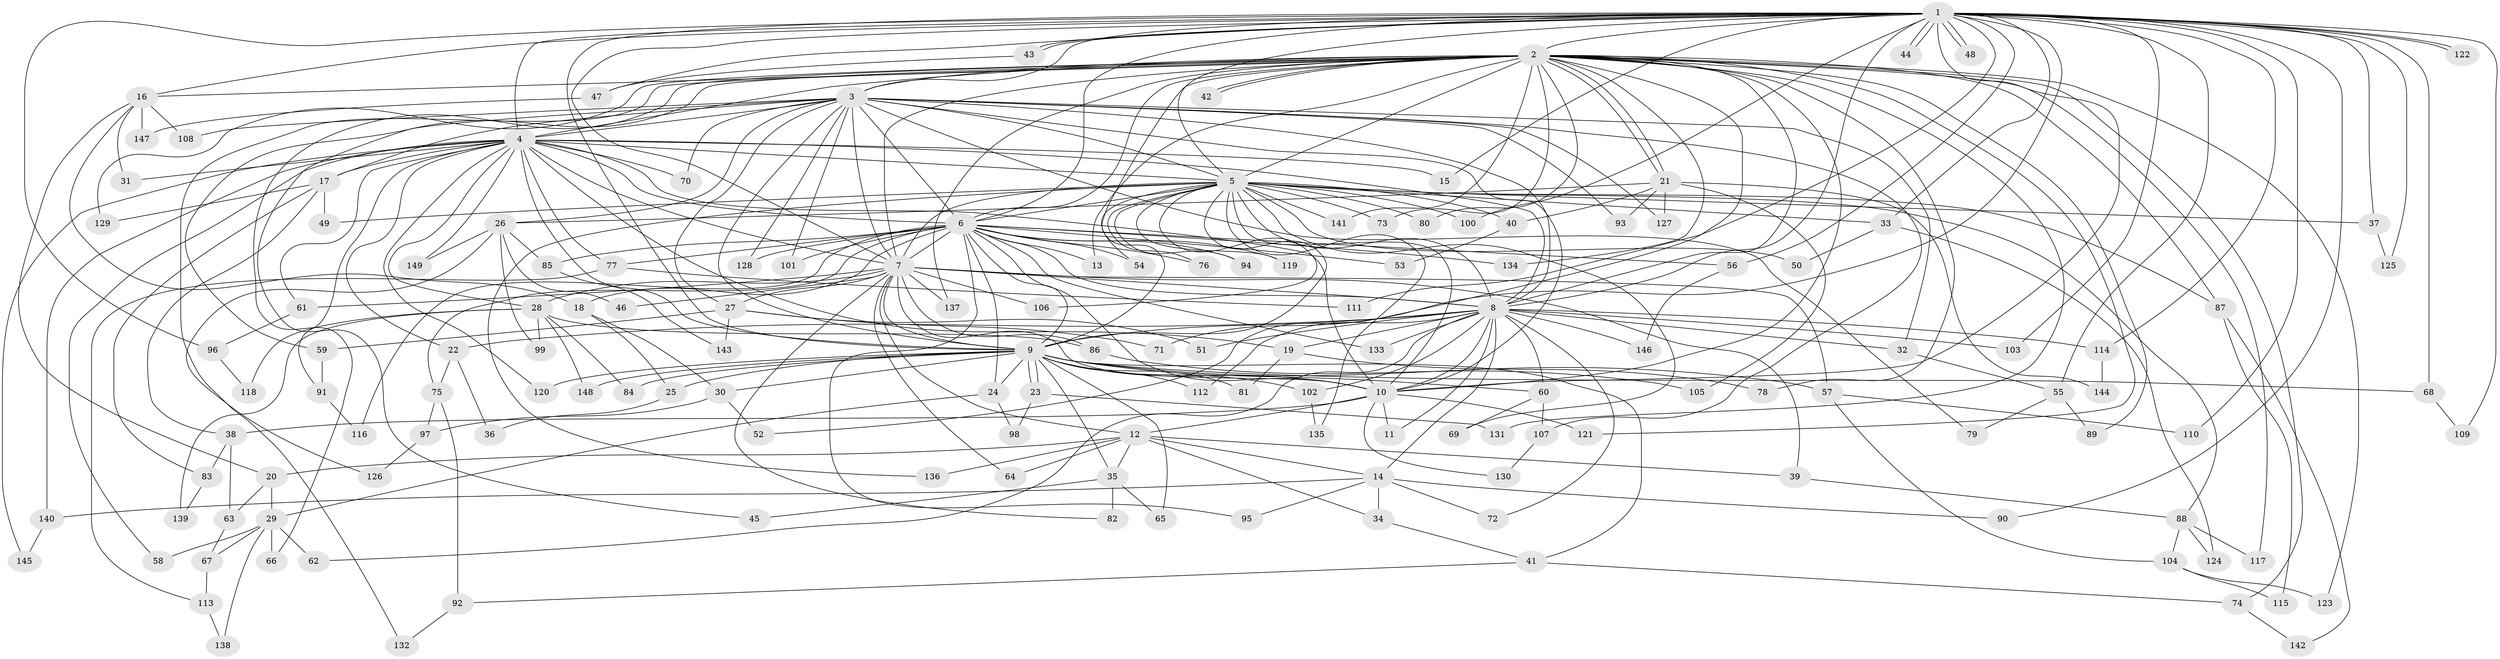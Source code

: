 // coarse degree distribution, {36: 0.008695652173913044, 34: 0.008695652173913044, 20: 0.008695652173913044, 23: 0.008695652173913044, 27: 0.008695652173913044, 25: 0.008695652173913044, 21: 0.008695652173913044, 22: 0.008695652173913044, 24: 0.008695652173913044, 16: 0.008695652173913044, 2: 0.5043478260869565, 11: 0.008695652173913044, 7: 0.034782608695652174, 6: 0.02608695652173913, 5: 0.017391304347826087, 4: 0.10434782608695652, 8: 0.017391304347826087, 3: 0.2}
// Generated by graph-tools (version 1.1) at 2025/41/03/06/25 10:41:43]
// undirected, 149 vertices, 323 edges
graph export_dot {
graph [start="1"]
  node [color=gray90,style=filled];
  1;
  2;
  3;
  4;
  5;
  6;
  7;
  8;
  9;
  10;
  11;
  12;
  13;
  14;
  15;
  16;
  17;
  18;
  19;
  20;
  21;
  22;
  23;
  24;
  25;
  26;
  27;
  28;
  29;
  30;
  31;
  32;
  33;
  34;
  35;
  36;
  37;
  38;
  39;
  40;
  41;
  42;
  43;
  44;
  45;
  46;
  47;
  48;
  49;
  50;
  51;
  52;
  53;
  54;
  55;
  56;
  57;
  58;
  59;
  60;
  61;
  62;
  63;
  64;
  65;
  66;
  67;
  68;
  69;
  70;
  71;
  72;
  73;
  74;
  75;
  76;
  77;
  78;
  79;
  80;
  81;
  82;
  83;
  84;
  85;
  86;
  87;
  88;
  89;
  90;
  91;
  92;
  93;
  94;
  95;
  96;
  97;
  98;
  99;
  100;
  101;
  102;
  103;
  104;
  105;
  106;
  107;
  108;
  109;
  110;
  111;
  112;
  113;
  114;
  115;
  116;
  117;
  118;
  119;
  120;
  121;
  122;
  123;
  124;
  125;
  126;
  127;
  128;
  129;
  130;
  131;
  132;
  133;
  134;
  135;
  136;
  137;
  138;
  139;
  140;
  141;
  142;
  143;
  144;
  145;
  146;
  147;
  148;
  149;
  1 -- 2;
  1 -- 3;
  1 -- 4;
  1 -- 5;
  1 -- 6;
  1 -- 7;
  1 -- 8;
  1 -- 9;
  1 -- 10;
  1 -- 15;
  1 -- 16;
  1 -- 33;
  1 -- 37;
  1 -- 43;
  1 -- 43;
  1 -- 44;
  1 -- 44;
  1 -- 47;
  1 -- 48;
  1 -- 48;
  1 -- 55;
  1 -- 56;
  1 -- 68;
  1 -- 71;
  1 -- 90;
  1 -- 96;
  1 -- 100;
  1 -- 103;
  1 -- 109;
  1 -- 110;
  1 -- 111;
  1 -- 114;
  1 -- 122;
  1 -- 122;
  1 -- 125;
  2 -- 3;
  2 -- 4;
  2 -- 5;
  2 -- 6;
  2 -- 7;
  2 -- 8;
  2 -- 9;
  2 -- 10;
  2 -- 13;
  2 -- 16;
  2 -- 21;
  2 -- 21;
  2 -- 42;
  2 -- 42;
  2 -- 45;
  2 -- 52;
  2 -- 66;
  2 -- 73;
  2 -- 74;
  2 -- 78;
  2 -- 80;
  2 -- 87;
  2 -- 89;
  2 -- 117;
  2 -- 121;
  2 -- 123;
  2 -- 129;
  2 -- 131;
  2 -- 132;
  2 -- 134;
  2 -- 137;
  2 -- 141;
  3 -- 4;
  3 -- 5;
  3 -- 6;
  3 -- 7;
  3 -- 8;
  3 -- 9;
  3 -- 10;
  3 -- 17;
  3 -- 26;
  3 -- 27;
  3 -- 32;
  3 -- 59;
  3 -- 70;
  3 -- 79;
  3 -- 93;
  3 -- 101;
  3 -- 107;
  3 -- 108;
  3 -- 127;
  3 -- 128;
  4 -- 5;
  4 -- 6;
  4 -- 7;
  4 -- 8;
  4 -- 9;
  4 -- 10;
  4 -- 15;
  4 -- 17;
  4 -- 19;
  4 -- 22;
  4 -- 28;
  4 -- 31;
  4 -- 58;
  4 -- 61;
  4 -- 70;
  4 -- 77;
  4 -- 91;
  4 -- 120;
  4 -- 140;
  4 -- 145;
  4 -- 149;
  5 -- 6;
  5 -- 7;
  5 -- 8;
  5 -- 9;
  5 -- 10;
  5 -- 33;
  5 -- 37;
  5 -- 40;
  5 -- 49;
  5 -- 50;
  5 -- 54;
  5 -- 69;
  5 -- 73;
  5 -- 76;
  5 -- 80;
  5 -- 87;
  5 -- 88;
  5 -- 94;
  5 -- 100;
  5 -- 106;
  5 -- 119;
  5 -- 135;
  5 -- 136;
  5 -- 141;
  6 -- 7;
  6 -- 8;
  6 -- 9;
  6 -- 10;
  6 -- 13;
  6 -- 18;
  6 -- 24;
  6 -- 53;
  6 -- 54;
  6 -- 56;
  6 -- 75;
  6 -- 76;
  6 -- 77;
  6 -- 85;
  6 -- 94;
  6 -- 95;
  6 -- 101;
  6 -- 116;
  6 -- 119;
  6 -- 128;
  6 -- 133;
  6 -- 134;
  7 -- 8;
  7 -- 9;
  7 -- 10;
  7 -- 12;
  7 -- 27;
  7 -- 28;
  7 -- 39;
  7 -- 46;
  7 -- 57;
  7 -- 61;
  7 -- 64;
  7 -- 82;
  7 -- 86;
  7 -- 106;
  7 -- 137;
  8 -- 9;
  8 -- 10;
  8 -- 11;
  8 -- 14;
  8 -- 19;
  8 -- 22;
  8 -- 32;
  8 -- 51;
  8 -- 60;
  8 -- 62;
  8 -- 72;
  8 -- 102;
  8 -- 103;
  8 -- 112;
  8 -- 114;
  8 -- 133;
  8 -- 146;
  9 -- 10;
  9 -- 23;
  9 -- 23;
  9 -- 24;
  9 -- 25;
  9 -- 30;
  9 -- 35;
  9 -- 41;
  9 -- 57;
  9 -- 60;
  9 -- 65;
  9 -- 68;
  9 -- 81;
  9 -- 84;
  9 -- 102;
  9 -- 112;
  9 -- 120;
  9 -- 148;
  10 -- 11;
  10 -- 12;
  10 -- 38;
  10 -- 121;
  10 -- 130;
  12 -- 14;
  12 -- 20;
  12 -- 34;
  12 -- 35;
  12 -- 39;
  12 -- 64;
  12 -- 136;
  14 -- 34;
  14 -- 72;
  14 -- 90;
  14 -- 95;
  14 -- 140;
  16 -- 18;
  16 -- 20;
  16 -- 31;
  16 -- 108;
  16 -- 147;
  17 -- 38;
  17 -- 49;
  17 -- 83;
  17 -- 129;
  18 -- 25;
  18 -- 30;
  19 -- 78;
  19 -- 81;
  20 -- 29;
  20 -- 63;
  21 -- 26;
  21 -- 40;
  21 -- 93;
  21 -- 105;
  21 -- 127;
  21 -- 144;
  22 -- 36;
  22 -- 75;
  23 -- 98;
  23 -- 131;
  24 -- 29;
  24 -- 98;
  25 -- 36;
  26 -- 46;
  26 -- 85;
  26 -- 99;
  26 -- 126;
  26 -- 149;
  27 -- 51;
  27 -- 59;
  27 -- 71;
  27 -- 143;
  28 -- 84;
  28 -- 86;
  28 -- 99;
  28 -- 118;
  28 -- 139;
  28 -- 148;
  29 -- 58;
  29 -- 62;
  29 -- 66;
  29 -- 67;
  29 -- 138;
  30 -- 52;
  30 -- 97;
  32 -- 55;
  33 -- 50;
  33 -- 124;
  34 -- 41;
  35 -- 45;
  35 -- 65;
  35 -- 82;
  37 -- 125;
  38 -- 63;
  38 -- 83;
  39 -- 88;
  40 -- 53;
  41 -- 74;
  41 -- 92;
  43 -- 47;
  47 -- 147;
  55 -- 79;
  55 -- 89;
  56 -- 146;
  57 -- 104;
  57 -- 110;
  59 -- 91;
  60 -- 69;
  60 -- 107;
  61 -- 96;
  63 -- 67;
  67 -- 113;
  68 -- 109;
  74 -- 142;
  75 -- 92;
  75 -- 97;
  77 -- 111;
  77 -- 113;
  83 -- 139;
  85 -- 143;
  86 -- 105;
  87 -- 115;
  87 -- 142;
  88 -- 104;
  88 -- 117;
  88 -- 124;
  91 -- 116;
  92 -- 132;
  96 -- 118;
  97 -- 126;
  102 -- 135;
  104 -- 115;
  104 -- 123;
  107 -- 130;
  113 -- 138;
  114 -- 144;
  140 -- 145;
}
